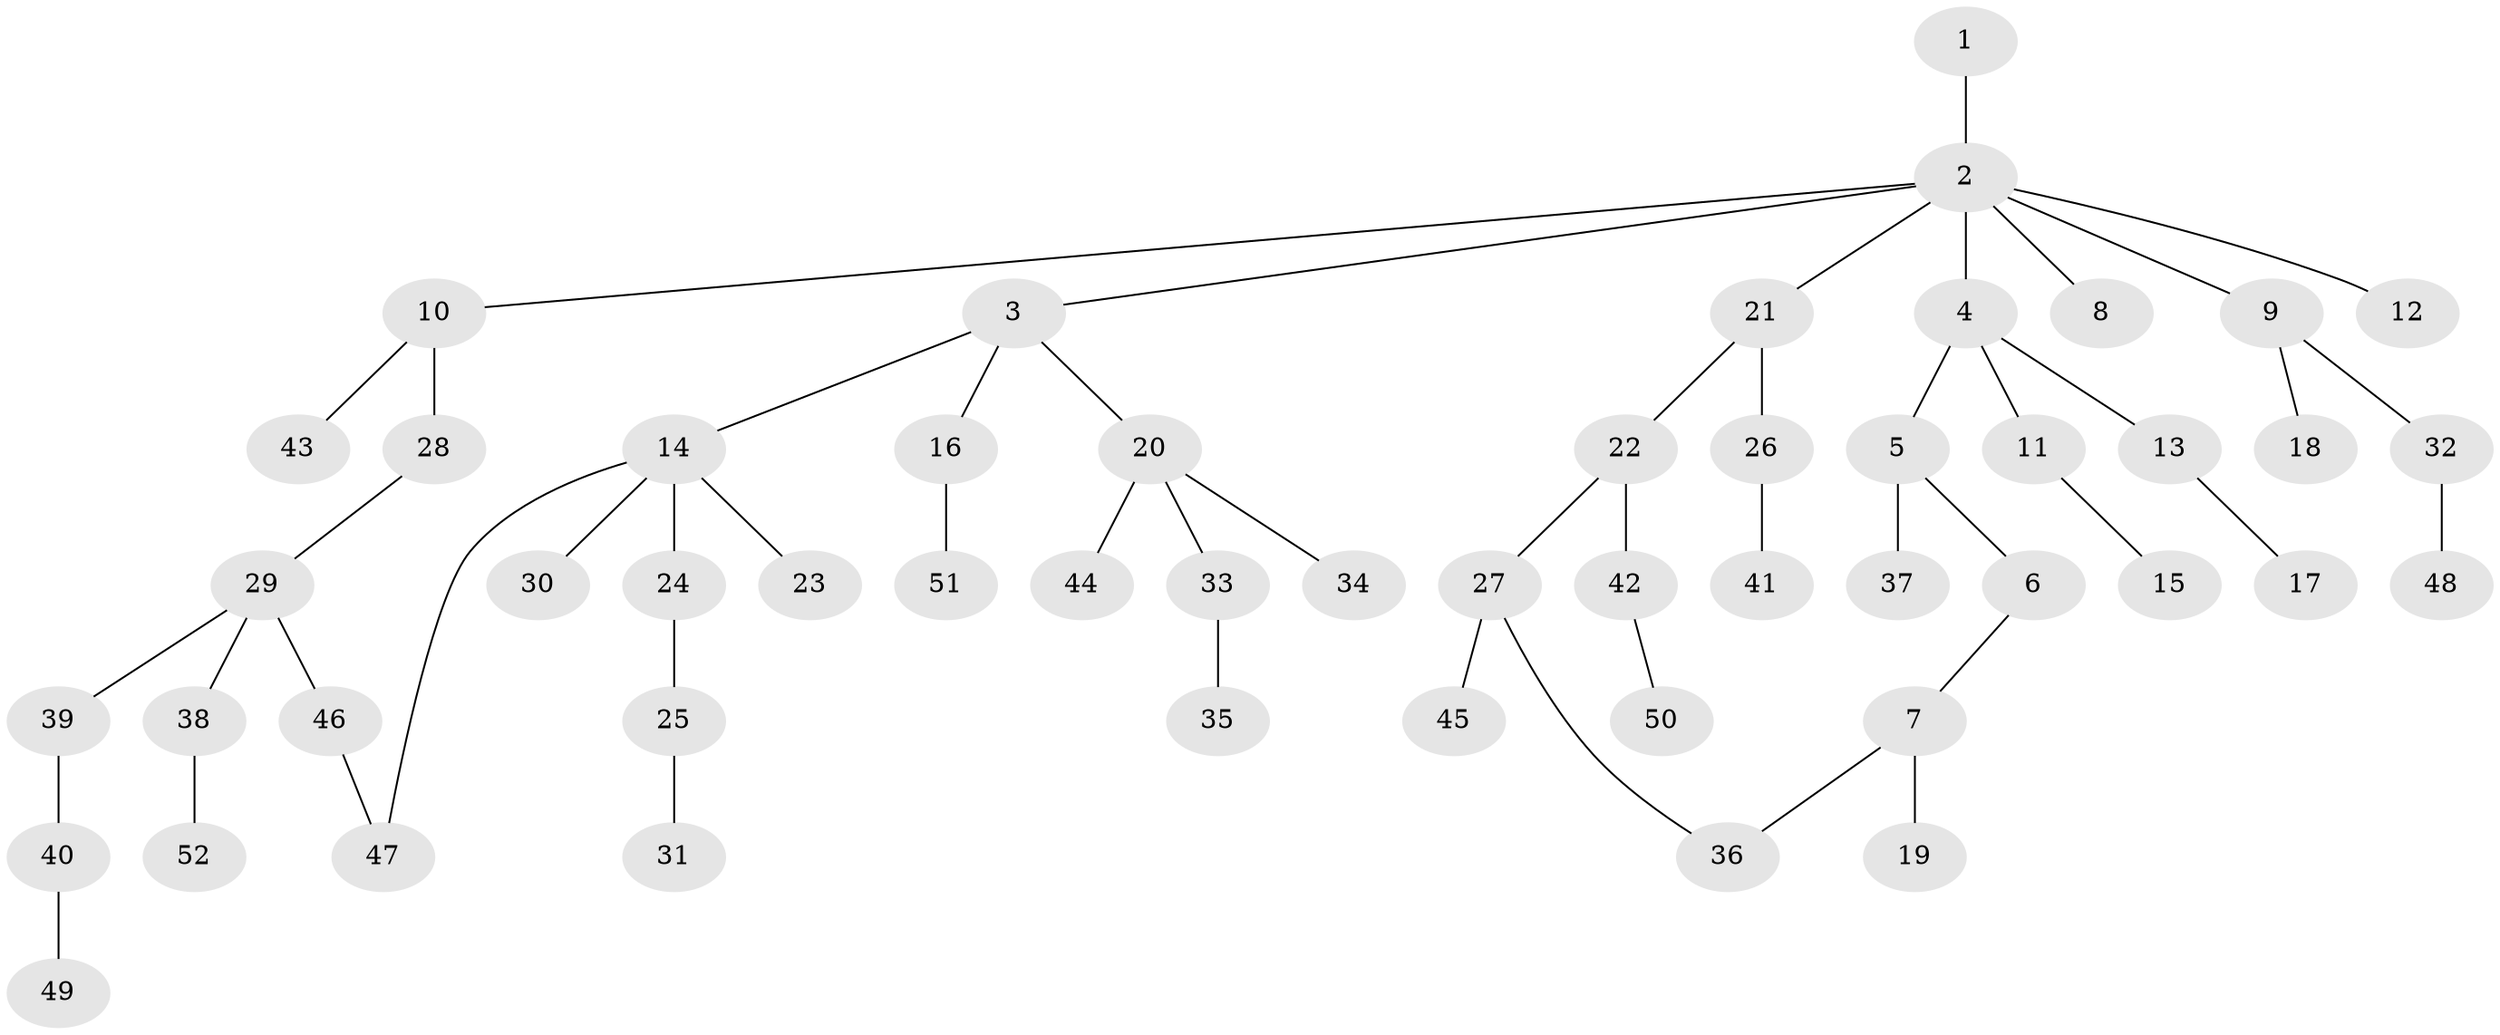 // coarse degree distribution, {1: 0.5625, 10: 0.03125, 5: 0.0625, 2: 0.21875, 3: 0.0625, 4: 0.0625}
// Generated by graph-tools (version 1.1) at 2025/23/03/03/25 07:23:33]
// undirected, 52 vertices, 53 edges
graph export_dot {
graph [start="1"]
  node [color=gray90,style=filled];
  1;
  2;
  3;
  4;
  5;
  6;
  7;
  8;
  9;
  10;
  11;
  12;
  13;
  14;
  15;
  16;
  17;
  18;
  19;
  20;
  21;
  22;
  23;
  24;
  25;
  26;
  27;
  28;
  29;
  30;
  31;
  32;
  33;
  34;
  35;
  36;
  37;
  38;
  39;
  40;
  41;
  42;
  43;
  44;
  45;
  46;
  47;
  48;
  49;
  50;
  51;
  52;
  1 -- 2;
  2 -- 3;
  2 -- 4;
  2 -- 8;
  2 -- 9;
  2 -- 10;
  2 -- 12;
  2 -- 21;
  3 -- 14;
  3 -- 16;
  3 -- 20;
  4 -- 5;
  4 -- 11;
  4 -- 13;
  5 -- 6;
  5 -- 37;
  6 -- 7;
  7 -- 19;
  7 -- 36;
  9 -- 18;
  9 -- 32;
  10 -- 28;
  10 -- 43;
  11 -- 15;
  13 -- 17;
  14 -- 23;
  14 -- 24;
  14 -- 30;
  14 -- 47;
  16 -- 51;
  20 -- 33;
  20 -- 34;
  20 -- 44;
  21 -- 22;
  21 -- 26;
  22 -- 27;
  22 -- 42;
  24 -- 25;
  25 -- 31;
  26 -- 41;
  27 -- 45;
  27 -- 36;
  28 -- 29;
  29 -- 38;
  29 -- 39;
  29 -- 46;
  32 -- 48;
  33 -- 35;
  38 -- 52;
  39 -- 40;
  40 -- 49;
  42 -- 50;
  46 -- 47;
}
